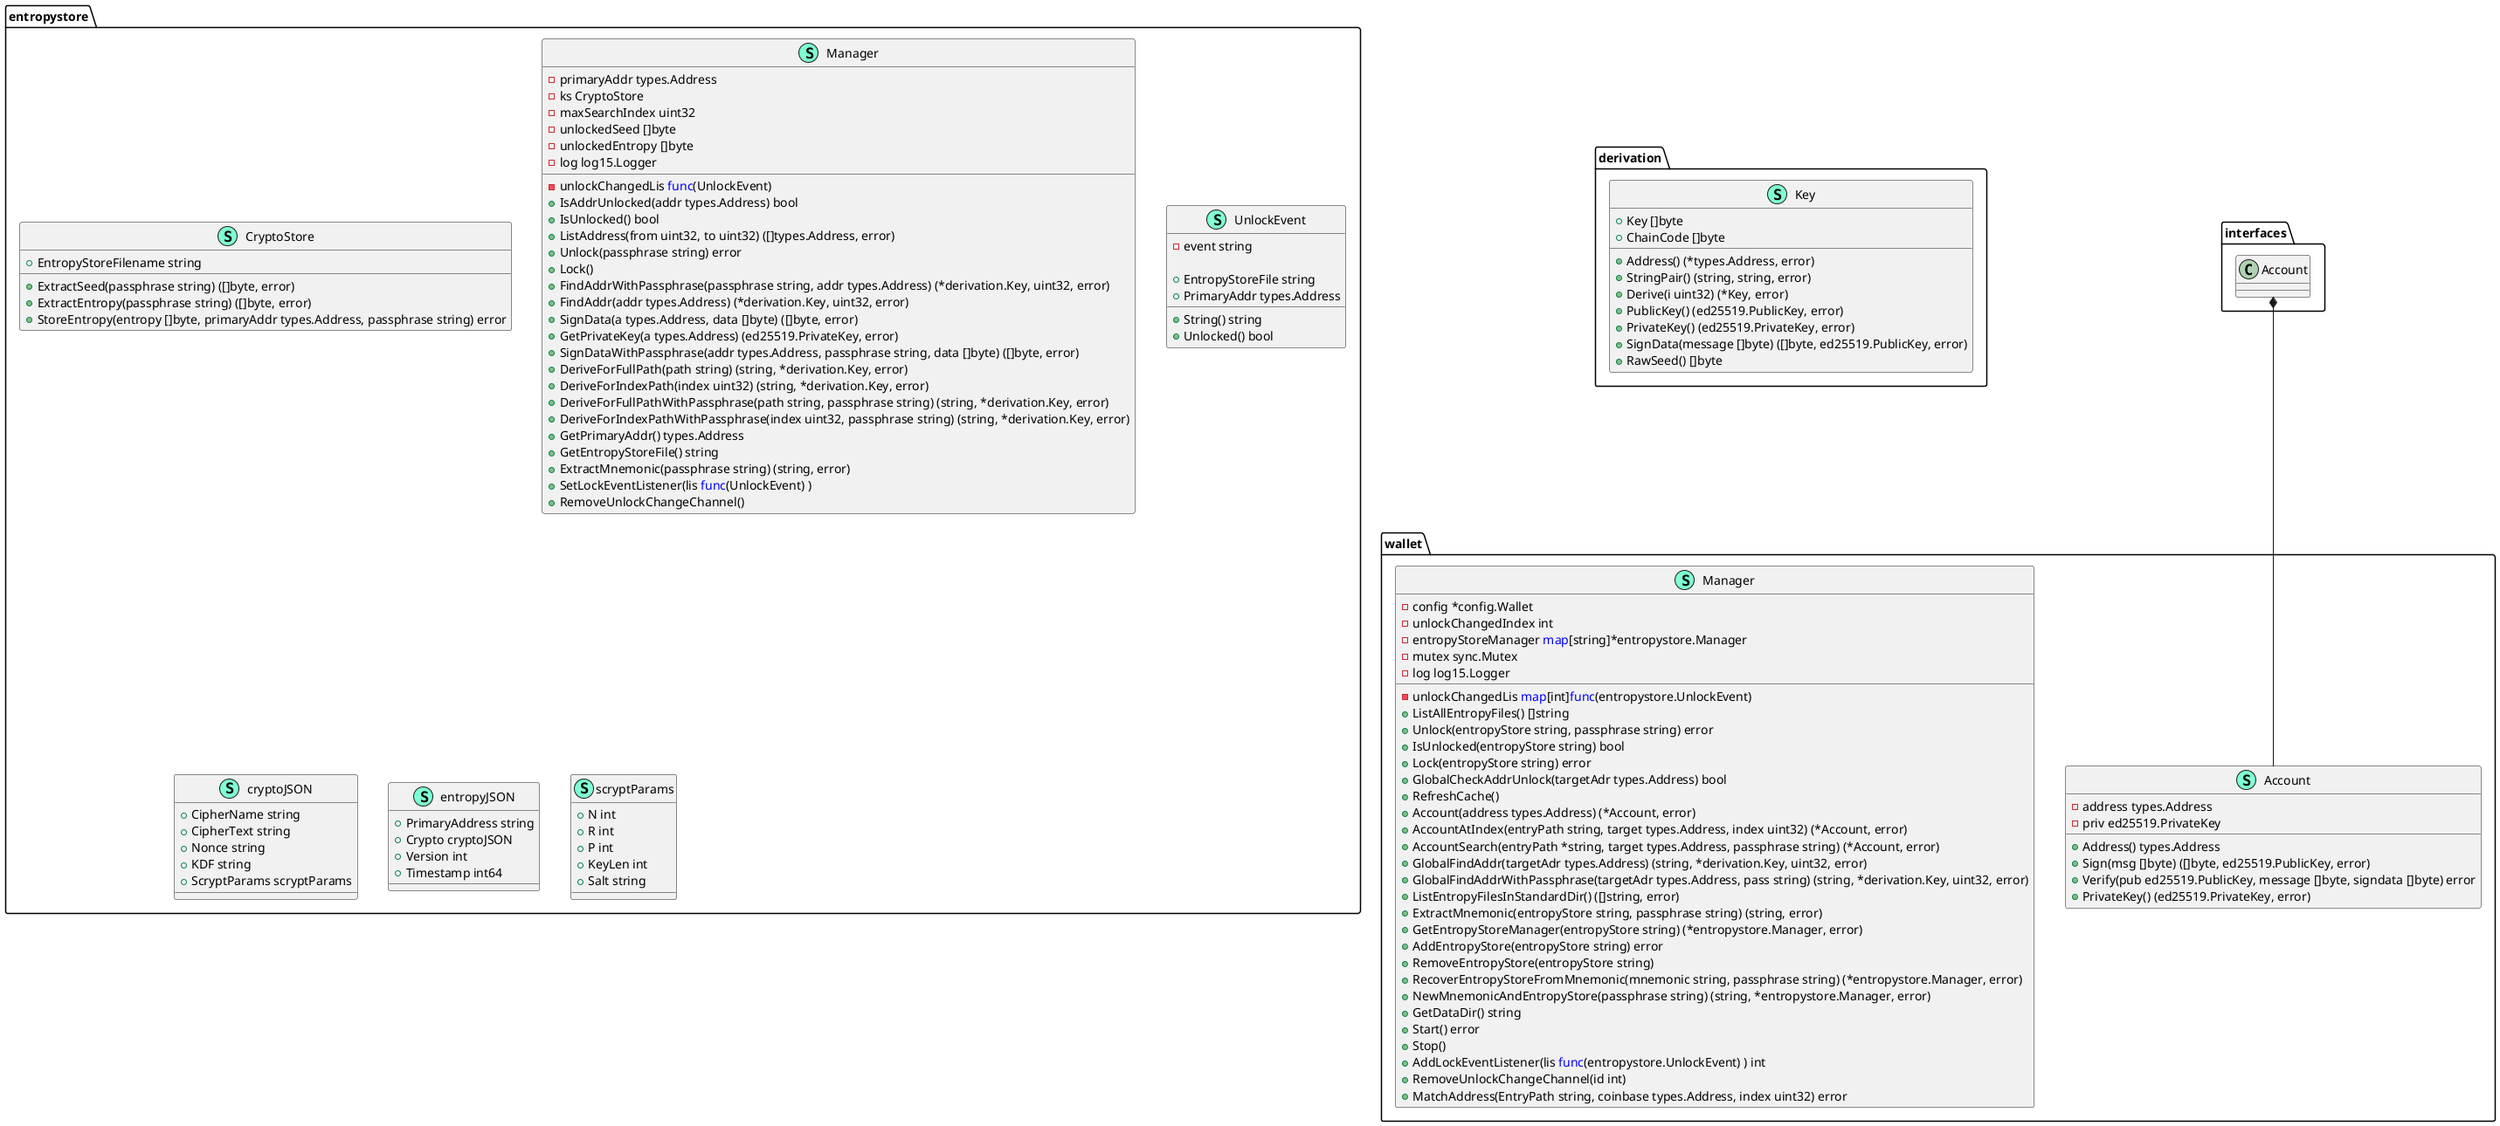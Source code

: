 @startuml
namespace derivation {
    class Key << (S,Aquamarine) >> {
        + Key []byte
        + ChainCode []byte

        + Address() (*types.Address, error)
        + StringPair() (string, string, error)
        + Derive(i uint32) (*Key, error)
        + PublicKey() (ed25519.PublicKey, error)
        + PrivateKey() (ed25519.PrivateKey, error)
        + SignData(message []byte) ([]byte, ed25519.PublicKey, error)
        + RawSeed() []byte

    }
}


namespace entropystore {
    class CryptoStore << (S,Aquamarine) >> {
        + EntropyStoreFilename string

        + ExtractSeed(passphrase string) ([]byte, error)
        + ExtractEntropy(passphrase string) ([]byte, error)
        + StoreEntropy(entropy []byte, primaryAddr types.Address, passphrase string) error

    }
    class Manager << (S,Aquamarine) >> {
        - primaryAddr types.Address
        - ks CryptoStore
        - maxSearchIndex uint32
        - unlockedSeed []byte
        - unlockedEntropy []byte
        - unlockChangedLis <font color=blue>func</font>(UnlockEvent) 
        - log log15.Logger

        + IsAddrUnlocked(addr types.Address) bool
        + IsUnlocked() bool
        + ListAddress(from uint32, to uint32) ([]types.Address, error)
        + Unlock(passphrase string) error
        + Lock() 
        + FindAddrWithPassphrase(passphrase string, addr types.Address) (*derivation.Key, uint32, error)
        + FindAddr(addr types.Address) (*derivation.Key, uint32, error)
        + SignData(a types.Address, data []byte) ([]byte, error)
        + GetPrivateKey(a types.Address) (ed25519.PrivateKey, error)
        + SignDataWithPassphrase(addr types.Address, passphrase string, data []byte) ([]byte, error)
        + DeriveForFullPath(path string) (string, *derivation.Key, error)
        + DeriveForIndexPath(index uint32) (string, *derivation.Key, error)
        + DeriveForFullPathWithPassphrase(path string, passphrase string) (string, *derivation.Key, error)
        + DeriveForIndexPathWithPassphrase(index uint32, passphrase string) (string, *derivation.Key, error)
        + GetPrimaryAddr() types.Address
        + GetEntropyStoreFile() string
        + ExtractMnemonic(passphrase string) (string, error)
        + SetLockEventListener(lis <font color=blue>func</font>(UnlockEvent) ) 
        + RemoveUnlockChangeChannel() 

    }
    class UnlockEvent << (S,Aquamarine) >> {
        - event string

        + EntropyStoreFile string
        + PrimaryAddr types.Address

        + String() string
        + Unlocked() bool

    }
    class cryptoJSON << (S,Aquamarine) >> {
        + CipherName string
        + CipherText string
        + Nonce string
        + KDF string
        + ScryptParams scryptParams

    }
    class entropyJSON << (S,Aquamarine) >> {
        + PrimaryAddress string
        + Crypto cryptoJSON
        + Version int
        + Timestamp int64

    }
    class scryptParams << (S,Aquamarine) >> {
        + N int
        + R int
        + P int
        + KeyLen int
        + Salt string

    }
}


namespace wallet {
    class Account << (S,Aquamarine) >> {
        - address types.Address
        - priv ed25519.PrivateKey

        + Address() types.Address
        + Sign(msg []byte) ([]byte, ed25519.PublicKey, error)
        + Verify(pub ed25519.PublicKey, message []byte, signdata []byte) error
        + PrivateKey() (ed25519.PrivateKey, error)

    }
    class Manager << (S,Aquamarine) >> {
        - config *config.Wallet
        - unlockChangedIndex int
        - entropyStoreManager <font color=blue>map</font>[string]*entropystore.Manager
        - unlockChangedLis <font color=blue>map</font>[int]<font color=blue>func</font>(entropystore.UnlockEvent) 
        - mutex sync.Mutex
        - log log15.Logger

        + ListAllEntropyFiles() []string
        + Unlock(entropyStore string, passphrase string) error
        + IsUnlocked(entropyStore string) bool
        + Lock(entropyStore string) error
        + GlobalCheckAddrUnlock(targetAdr types.Address) bool
        + RefreshCache() 
        + Account(address types.Address) (*Account, error)
        + AccountAtIndex(entryPath string, target types.Address, index uint32) (*Account, error)
        + AccountSearch(entryPath *string, target types.Address, passphrase string) (*Account, error)
        + GlobalFindAddr(targetAdr types.Address) (string, *derivation.Key, uint32, error)
        + GlobalFindAddrWithPassphrase(targetAdr types.Address, pass string) (string, *derivation.Key, uint32, error)
        + ListEntropyFilesInStandardDir() ([]string, error)
        + ExtractMnemonic(entropyStore string, passphrase string) (string, error)
        + GetEntropyStoreManager(entropyStore string) (*entropystore.Manager, error)
        + AddEntropyStore(entropyStore string) error
        + RemoveEntropyStore(entropyStore string) 
        + RecoverEntropyStoreFromMnemonic(mnemonic string, passphrase string) (*entropystore.Manager, error)
        + NewMnemonicAndEntropyStore(passphrase string) (string, *entropystore.Manager, error)
        + GetDataDir() string
        + Start() error
        + Stop() 
        + AddLockEventListener(lis <font color=blue>func</font>(entropystore.UnlockEvent) ) int
        + RemoveUnlockChangeChannel(id int) 
        + MatchAddress(EntryPath string, coinbase types.Address, index uint32) error

    }
}
"interfaces.Account" *-- "wallet.Account"


@enduml
